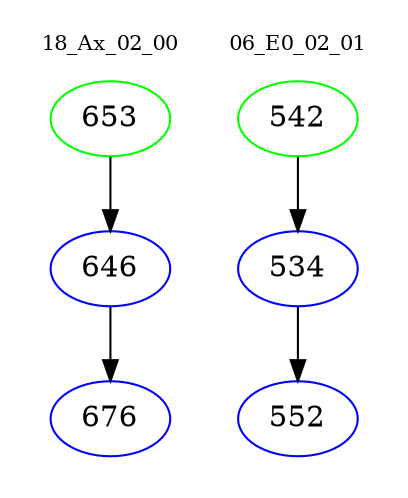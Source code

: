 digraph{
subgraph cluster_0 {
color = white
label = "18_Ax_02_00";
fontsize=10;
T0_653 [label="653", color="green"]
T0_653 -> T0_646 [color="black"]
T0_646 [label="646", color="blue"]
T0_646 -> T0_676 [color="black"]
T0_676 [label="676", color="blue"]
}
subgraph cluster_1 {
color = white
label = "06_E0_02_01";
fontsize=10;
T1_542 [label="542", color="green"]
T1_542 -> T1_534 [color="black"]
T1_534 [label="534", color="blue"]
T1_534 -> T1_552 [color="black"]
T1_552 [label="552", color="blue"]
}
}
